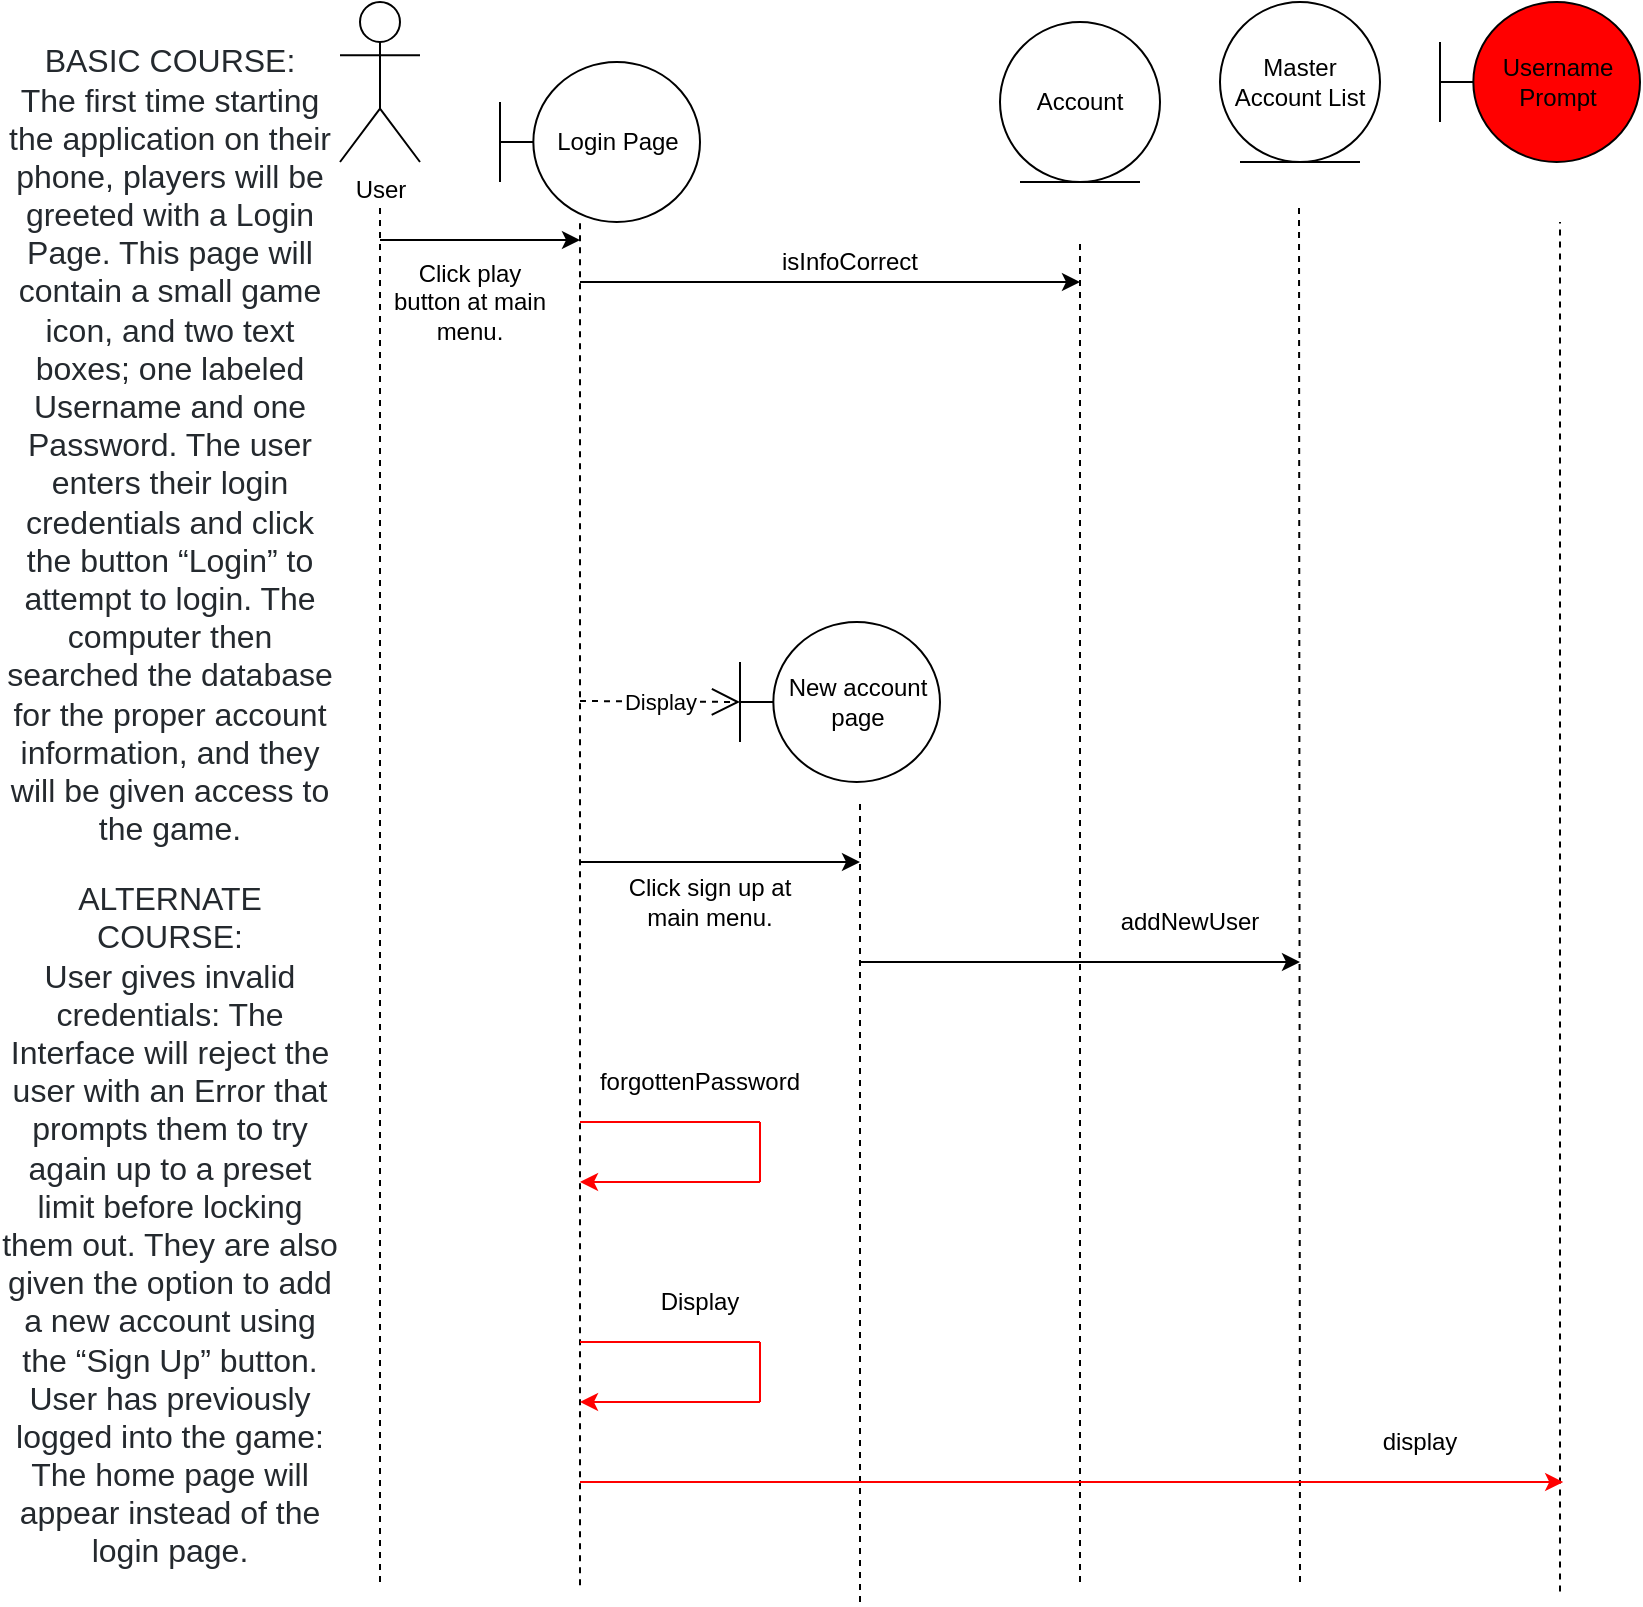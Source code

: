 <mxfile version="12.6.2" type="google"><diagram id="AB8owyxujY3WPx745u_T" name="Page-1"><mxGraphModel dx="380" dy="728" grid="1" gridSize="10" guides="1" tooltips="1" connect="1" arrows="1" fold="1" page="1" pageScale="1" pageWidth="850" pageHeight="1100" math="0" shadow="0"><root><mxCell id="0"/><mxCell id="1" parent="0"/><mxCell id="XtR4Nqh6wVLS-pLx-GRw-1" value="User" style="shape=umlActor;verticalLabelPosition=bottom;labelBackgroundColor=#ffffff;verticalAlign=top;html=1;outlineConnect=0;" parent="1" vertex="1"><mxGeometry x="190" y="10" width="40" height="80" as="geometry"/></mxCell><mxCell id="XtR4Nqh6wVLS-pLx-GRw-2" value="Login Page" style="shape=umlBoundary;whiteSpace=wrap;html=1;" parent="1" vertex="1"><mxGeometry x="270" y="40" width="100" height="80" as="geometry"/></mxCell><mxCell id="XtR4Nqh6wVLS-pLx-GRw-9" value="Master Account List" style="ellipse;shape=umlEntity;whiteSpace=wrap;html=1;" parent="1" vertex="1"><mxGeometry x="630" y="10" width="80" height="80" as="geometry"/></mxCell><mxCell id="XtR4Nqh6wVLS-pLx-GRw-12" value="Account" style="ellipse;shape=umlEntity;whiteSpace=wrap;html=1;" parent="1" vertex="1"><mxGeometry x="520" y="20" width="80" height="80" as="geometry"/></mxCell><mxCell id="XtR4Nqh6wVLS-pLx-GRw-38" value="Username Prompt" style="shape=umlBoundary;whiteSpace=wrap;html=1;fillColor=#FF0000;" parent="1" vertex="1"><mxGeometry x="740" y="10" width="100" height="80" as="geometry"/></mxCell><mxCell id="0loOolhQqV2MxH265FJv-2" value="" style="endArrow=none;dashed=1;html=1;" parent="1" edge="1"><mxGeometry width="50" height="50" relative="1" as="geometry"><mxPoint x="210" y="800" as="sourcePoint"/><mxPoint x="210" y="110" as="targetPoint"/></mxGeometry></mxCell><mxCell id="0loOolhQqV2MxH265FJv-3" value="" style="endArrow=none;dashed=1;html=1;" parent="1" edge="1"><mxGeometry width="50" height="50" relative="1" as="geometry"><mxPoint x="310" y="801.6" as="sourcePoint"/><mxPoint x="310" y="120" as="targetPoint"/></mxGeometry></mxCell><mxCell id="0loOolhQqV2MxH265FJv-5" value="" style="endArrow=none;dashed=1;html=1;" parent="1" edge="1"><mxGeometry width="50" height="50" relative="1" as="geometry"><mxPoint x="560" y="800" as="sourcePoint"/><mxPoint x="560" y="130" as="targetPoint"/></mxGeometry></mxCell><mxCell id="0loOolhQqV2MxH265FJv-6" value="" style="endArrow=none;dashed=1;html=1;" parent="1" edge="1"><mxGeometry width="50" height="50" relative="1" as="geometry"><mxPoint x="670" y="800" as="sourcePoint"/><mxPoint x="669.5" y="110" as="targetPoint"/></mxGeometry></mxCell><mxCell id="0loOolhQqV2MxH265FJv-7" value="" style="endArrow=none;dashed=1;html=1;" parent="1" edge="1"><mxGeometry width="50" height="50" relative="1" as="geometry"><mxPoint x="800" y="804.8" as="sourcePoint"/><mxPoint x="800" y="120" as="targetPoint"/></mxGeometry></mxCell><mxCell id="0loOolhQqV2MxH265FJv-8" value="" style="endArrow=classic;html=1;" parent="1" edge="1"><mxGeometry width="50" height="50" relative="1" as="geometry"><mxPoint x="210" y="129" as="sourcePoint"/><mxPoint x="310" y="129" as="targetPoint"/></mxGeometry></mxCell><mxCell id="0loOolhQqV2MxH265FJv-9" value="Click play button at main menu." style="text;html=1;strokeColor=none;fillColor=none;align=center;verticalAlign=middle;whiteSpace=wrap;rounded=0;" parent="1" vertex="1"><mxGeometry x="210" y="150" width="90" height="20" as="geometry"/></mxCell><mxCell id="0loOolhQqV2MxH265FJv-10" value="" style="endArrow=classic;html=1;" parent="1" edge="1"><mxGeometry width="50" height="50" relative="1" as="geometry"><mxPoint x="310" y="440" as="sourcePoint"/><mxPoint x="450" y="440" as="targetPoint"/></mxGeometry></mxCell><mxCell id="0loOolhQqV2MxH265FJv-12" value="Display" style="endArrow=open;endSize=12;dashed=1;html=1;" parent="1" edge="1"><mxGeometry width="160" relative="1" as="geometry"><mxPoint x="310" y="359.5" as="sourcePoint"/><mxPoint x="390" y="360" as="targetPoint"/></mxGeometry></mxCell><mxCell id="0loOolhQqV2MxH265FJv-13" value="" style="endArrow=classic;html=1;" parent="1" edge="1"><mxGeometry width="50" height="50" relative="1" as="geometry"><mxPoint x="310" y="150" as="sourcePoint"/><mxPoint x="560" y="150" as="targetPoint"/></mxGeometry></mxCell><mxCell id="0loOolhQqV2MxH265FJv-14" value="isInfoCorrect" style="text;html=1;strokeColor=none;fillColor=none;align=center;verticalAlign=middle;whiteSpace=wrap;rounded=0;" parent="1" vertex="1"><mxGeometry x="360" y="130" width="170" height="20" as="geometry"/></mxCell><mxCell id="XtR4Nqh6wVLS-pLx-GRw-45" value="New account page" style="shape=umlBoundary;whiteSpace=wrap;html=1;fillColor=#FFFFFF;" parent="1" vertex="1"><mxGeometry x="390" y="320" width="100" height="80" as="geometry"/></mxCell><mxCell id="0loOolhQqV2MxH265FJv-15" value="" style="endArrow=none;dashed=1;html=1;" parent="1" edge="1"><mxGeometry width="50" height="50" relative="1" as="geometry"><mxPoint x="450" y="810" as="sourcePoint"/><mxPoint x="450" y="410" as="targetPoint"/></mxGeometry></mxCell><mxCell id="0loOolhQqV2MxH265FJv-16" value="" style="endArrow=classic;html=1;" parent="1" edge="1"><mxGeometry width="50" height="50" relative="1" as="geometry"><mxPoint x="450" y="490" as="sourcePoint"/><mxPoint x="670" y="490" as="targetPoint"/></mxGeometry></mxCell><mxCell id="0loOolhQqV2MxH265FJv-17" value="addNewUser" style="text;html=1;strokeColor=none;fillColor=none;align=center;verticalAlign=middle;whiteSpace=wrap;rounded=0;" parent="1" vertex="1"><mxGeometry x="580" y="460" width="70" height="20" as="geometry"/></mxCell><mxCell id="0loOolhQqV2MxH265FJv-21" value="&lt;p style=&quot;box-sizing: border-box ; margin-top: 0px ; margin-bottom: 16px ; color: rgb(36 , 41 , 46) ; font-family: , &amp;#34;blinkmacsystemfont&amp;#34; , &amp;#34;segoe ui&amp;#34; , &amp;#34;helvetica&amp;#34; , &amp;#34;arial&amp;#34; , sans-serif , &amp;#34;apple color emoji&amp;#34; , &amp;#34;segoe ui emoji&amp;#34; ; font-size: 16px ; white-space: normal ; background-color: rgb(255 , 255 , 255)&quot;&gt;BASIC COURSE:&lt;br style=&quot;box-sizing: border-box&quot;&gt;The first time starting the application on their phone, players will be greeted with a Login Page. This page will contain a small game icon, and two text boxes; one labeled Username and one Password. The user enters their login credentials and click the button “Login” to attempt to login. The computer then searched the database for the proper account information, and they will be given access to the game.&lt;/p&gt;&lt;p style=&quot;box-sizing: border-box ; margin-top: 0px ; margin-bottom: 16px ; color: rgb(36 , 41 , 46) ; font-family: , &amp;#34;blinkmacsystemfont&amp;#34; , &amp;#34;segoe ui&amp;#34; , &amp;#34;helvetica&amp;#34; , &amp;#34;arial&amp;#34; , sans-serif , &amp;#34;apple color emoji&amp;#34; , &amp;#34;segoe ui emoji&amp;#34; ; font-size: 16px ; white-space: normal ; background-color: rgb(255 , 255 , 255)&quot;&gt;ALTERNATE COURSE:&lt;br style=&quot;box-sizing: border-box&quot;&gt;User gives invalid credentials: The Interface will reject the user with an Error that prompts them to try again up to a preset limit before locking them out. They are also given the option to add a new account using the “Sign Up” button. User has previously logged into the game: The home page will appear instead of the login page.&lt;/p&gt;" style="text;html=1;strokeColor=none;fillColor=none;align=center;verticalAlign=middle;whiteSpace=wrap;rounded=0;" parent="1" vertex="1"><mxGeometry x="20" y="40" width="170" height="760" as="geometry"/></mxCell><mxCell id="0loOolhQqV2MxH265FJv-22" value="" style="endArrow=none;html=1;strokeColor=#FF0000;" parent="1" edge="1"><mxGeometry width="50" height="50" relative="1" as="geometry"><mxPoint x="310" y="570" as="sourcePoint"/><mxPoint x="400" y="570" as="targetPoint"/></mxGeometry></mxCell><mxCell id="0loOolhQqV2MxH265FJv-23" value="" style="endArrow=classic;html=1;strokeColor=#FF0000;" parent="1" edge="1"><mxGeometry width="50" height="50" relative="1" as="geometry"><mxPoint x="400" y="600" as="sourcePoint"/><mxPoint x="310" y="600" as="targetPoint"/></mxGeometry></mxCell><mxCell id="0loOolhQqV2MxH265FJv-24" value="" style="endArrow=none;html=1;strokeColor=#FF0000;" parent="1" edge="1"><mxGeometry width="50" height="50" relative="1" as="geometry"><mxPoint x="400" y="600" as="sourcePoint"/><mxPoint x="400" y="570" as="targetPoint"/></mxGeometry></mxCell><mxCell id="0loOolhQqV2MxH265FJv-25" value="" style="endArrow=none;html=1;strokeColor=#FF0000;" parent="1" edge="1"><mxGeometry width="50" height="50" relative="1" as="geometry"><mxPoint x="310" y="680" as="sourcePoint"/><mxPoint x="400" y="680" as="targetPoint"/></mxGeometry></mxCell><mxCell id="0loOolhQqV2MxH265FJv-26" value="" style="endArrow=none;html=1;strokeColor=#FF0000;" parent="1" edge="1"><mxGeometry width="50" height="50" relative="1" as="geometry"><mxPoint x="400" y="710" as="sourcePoint"/><mxPoint x="400" y="680" as="targetPoint"/></mxGeometry></mxCell><mxCell id="0loOolhQqV2MxH265FJv-27" value="" style="endArrow=classic;html=1;strokeColor=#FF0000;" parent="1" edge="1"><mxGeometry width="50" height="50" relative="1" as="geometry"><mxPoint x="400" y="710" as="sourcePoint"/><mxPoint x="310" y="710" as="targetPoint"/></mxGeometry></mxCell><mxCell id="0loOolhQqV2MxH265FJv-30" value="forgottenPassword" style="text;html=1;strokeColor=none;fillColor=none;align=center;verticalAlign=middle;whiteSpace=wrap;rounded=0;" parent="1" vertex="1"><mxGeometry x="350" y="540" width="40" height="20" as="geometry"/></mxCell><mxCell id="0loOolhQqV2MxH265FJv-31" value="Display" style="text;html=1;strokeColor=none;fillColor=none;align=center;verticalAlign=middle;whiteSpace=wrap;rounded=0;" parent="1" vertex="1"><mxGeometry x="350" y="650" width="40" height="20" as="geometry"/></mxCell><mxCell id="0loOolhQqV2MxH265FJv-32" value="" style="endArrow=classic;html=1;strokeColor=#FF0000;" parent="1" edge="1"><mxGeometry width="50" height="50" relative="1" as="geometry"><mxPoint x="310" y="750" as="sourcePoint"/><mxPoint x="801.6" y="750" as="targetPoint"/></mxGeometry></mxCell><mxCell id="0loOolhQqV2MxH265FJv-33" value="display" style="text;html=1;strokeColor=none;fillColor=none;align=center;verticalAlign=middle;whiteSpace=wrap;rounded=0;" parent="1" vertex="1"><mxGeometry x="710" y="720" width="40" height="20" as="geometry"/></mxCell><mxCell id="Axf1SIar8Hhs5dHH1XMq-1" value="Click sign up at main menu." style="text;html=1;strokeColor=none;fillColor=none;align=center;verticalAlign=middle;whiteSpace=wrap;rounded=0;" vertex="1" parent="1"><mxGeometry x="320" y="450" width="110" height="20" as="geometry"/></mxCell></root></mxGraphModel></diagram></mxfile>